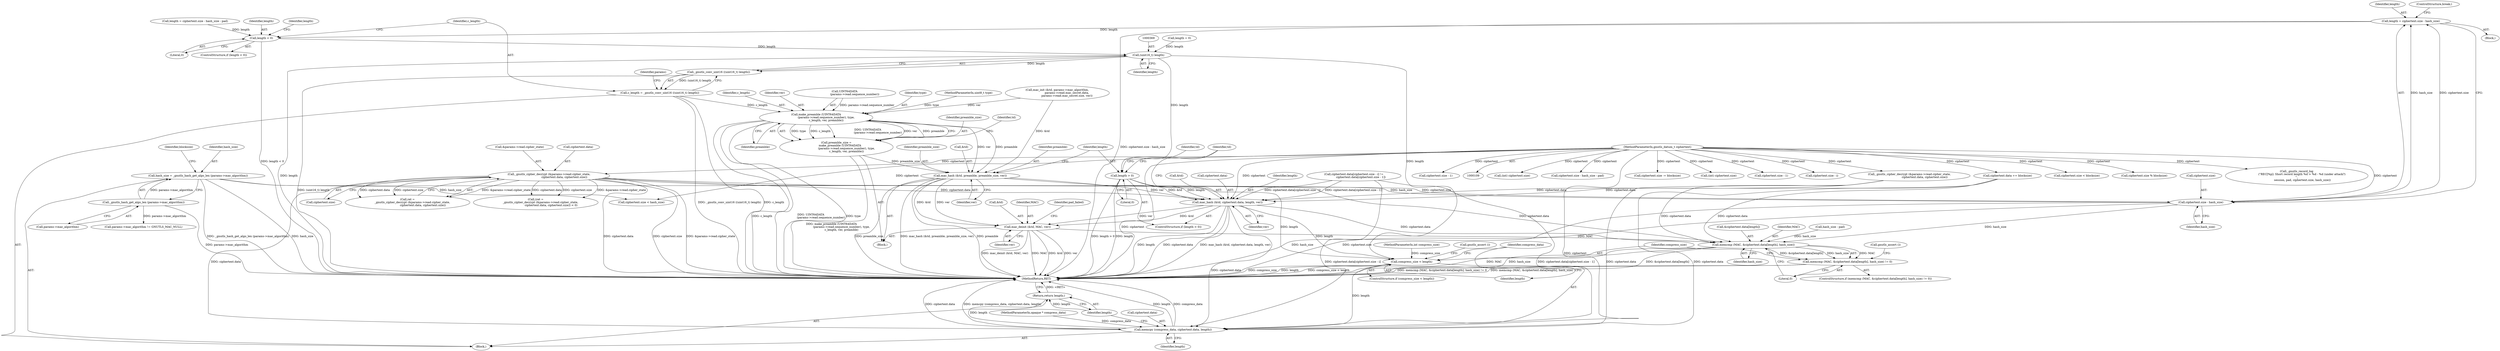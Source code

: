 digraph "0_savannah_422214868061370aeeb0ac9cd0f021a5c350a57d@integer" {
"1000177" [label="(Call,length = ciphertext.size - hash_size)"];
"1000179" [label="(Call,ciphertext.size - hash_size)"];
"1000159" [label="(Call,_gnutls_cipher_decrypt (&params->read.cipher_state,\n                                   ciphertext.data, ciphertext.size))"];
"1000113" [label="(MethodParameterIn,gnutls_datum_t ciphertext)"];
"1000136" [label="(Call,hash_size = _gnutls_hash_get_algo_len (params->mac_algorithm))"];
"1000138" [label="(Call,_gnutls_hash_get_algo_len (params->mac_algorithm))"];
"1000359" [label="(Call,length < 0)"];
"1000368" [label="(Call,(uint16_t) length)"];
"1000367" [label="(Call,_gnutls_conv_uint16 ((uint16_t) length))"];
"1000365" [label="(Call,c_length = _gnutls_conv_uint16 ((uint16_t) length))"];
"1000412" [label="(Call,make_preamble (UINT64DATA\n                       (params->read.sequence_number), type,\n                       c_length, ver, preamble))"];
"1000410" [label="(Call,preamble_size =\n        make_preamble (UINT64DATA\n                       (params->read.sequence_number), type,\n                       c_length, ver, preamble))"];
"1000423" [label="(Call,mac_hash (&td, preamble, preamble_size, ver))"];
"1000433" [label="(Call,mac_hash (&td, ciphertext.data, length, ver))"];
"1000441" [label="(Call,mac_deinit (&td, MAC, ver))"];
"1000456" [label="(Call,memcmp (MAC, &ciphertext.data[length], hash_size))"];
"1000455" [label="(Call,memcmp (MAC, &ciphertext.data[length], hash_size) != 0)"];
"1000471" [label="(Call,compress_size < length)"];
"1000478" [label="(Call,memcpy (compress_data, ciphertext.data, length))"];
"1000484" [label="(Return,return length;)"];
"1000430" [label="(Call,length > 0)"];
"1000467" [label="(Call,gnutls_assert ())"];
"1000486" [label="(MethodReturn,RET)"];
"1000445" [label="(Identifier,ver)"];
"1000464" [label="(Identifier,hash_size)"];
"1000362" [label="(Call,length = 0)"];
"1000273" [label="(Call,(int) ciphertext.size)"];
"1000422" [label="(Identifier,preamble)"];
"1000137" [label="(Identifier,hash_size)"];
"1000381" [label="(Call,mac_init (&td, params->mac_algorithm,\n                      params->read.mac_secret.data,\n                      params->read.mac_secret.size, ver))"];
"1000156" [label="(Call,(ret =\n           _gnutls_cipher_decrypt (&params->read.cipher_state,\n                                   ciphertext.data, ciphertext.size)) < 0)"];
"1000479" [label="(Identifier,compress_data)"];
"1000441" [label="(Call,mac_deinit (&td, MAC, ver))"];
"1000178" [label="(Identifier,length)"];
"1000410" [label="(Call,preamble_size =\n        make_preamble (UINT64DATA\n                       (params->read.sequence_number), type,\n                       c_length, ver, preamble))"];
"1000304" [label="(Call,length = ciphertext.size - hash_size - pad)"];
"1000470" [label="(ControlStructure,if (compress_size < length))"];
"1000116" [label="(Block,)"];
"1000426" [label="(Identifier,preamble)"];
"1000454" [label="(ControlStructure,if (memcmp (MAC, &ciphertext.data[length], hash_size) != 0))"];
"1000179" [label="(Call,ciphertext.size - hash_size)"];
"1000306" [label="(Call,ciphertext.size - hash_size - pad)"];
"1000114" [label="(MethodParameterIn,uint8_t type)"];
"1000234" [label="(Call,ciphertext.size -= blocksize)"];
"1000431" [label="(Identifier,length)"];
"1000484" [label="(Return,return length;)"];
"1000456" [label="(Call,memcmp (MAC, &ciphertext.data[length], hash_size))"];
"1000473" [label="(Identifier,length)"];
"1000177" [label="(Call,length = ciphertext.size - hash_size)"];
"1000367" [label="(Call,_gnutls_conv_uint16 ((uint16_t) length))"];
"1000143" [label="(Identifier,blocksize)"];
"1000331" [label="(Call,ciphertext.data[ciphertext.size - i] !=\n                ciphertext.data[ciphertext.size - 1])"];
"1000483" [label="(Identifier,length)"];
"1000458" [label="(Call,&ciphertext.data[length])"];
"1000443" [label="(Identifier,td)"];
"1000432" [label="(Literal,0)"];
"1000457" [label="(Identifier,MAC)"];
"1000136" [label="(Call,hash_size = _gnutls_hash_get_algo_len (params->mac_algorithm))"];
"1000160" [label="(Call,&params->read.cipher_state)"];
"1000169" [label="(Call,ciphertext.size)"];
"1000245" [label="(Call,ciphertext.size < hash_size)"];
"1000433" [label="(Call,mac_hash (&td, ciphertext.data, length, ver))"];
"1000423" [label="(Call,mac_hash (&td, preamble, preamble_size, ver))"];
"1000428" [label="(Identifier,ver)"];
"1000365" [label="(Call,c_length = _gnutls_conv_uint16 ((uint16_t) length))"];
"1000361" [label="(Literal,0)"];
"1000310" [label="(Call,hash_size - pad)"];
"1000425" [label="(Identifier,td)"];
"1000285" [label="(Call,(int) ciphertext.size)"];
"1000436" [label="(Call,ciphertext.data)"];
"1000444" [label="(Identifier,MAC)"];
"1000370" [label="(Identifier,length)"];
"1000427" [label="(Identifier,preamble_size)"];
"1000345" [label="(Call,ciphertext.size - 1)"];
"1000475" [label="(Call,gnutls_assert ())"];
"1000360" [label="(Identifier,length)"];
"1000372" [label="(Call,params->mac_algorithm != GNUTLS_MAC_NULL)"];
"1000448" [label="(Identifier,pad_failed)"];
"1000157" [label="(Call,ret =\n           _gnutls_cipher_decrypt (&params->read.cipher_state,\n                                   ciphertext.data, ciphertext.size))"];
"1000111" [label="(MethodParameterIn,opaque * compress_data)"];
"1000485" [label="(Identifier,length)"];
"1000359" [label="(Call,length < 0)"];
"1000480" [label="(Call,ciphertext.data)"];
"1000465" [label="(Literal,0)"];
"1000183" [label="(Identifier,hash_size)"];
"1000153" [label="(Block,)"];
"1000421" [label="(Identifier,ver)"];
"1000358" [label="(ControlStructure,if (length < 0))"];
"1000368" [label="(Call,(uint16_t) length)"];
"1000420" [label="(Identifier,c_length)"];
"1000336" [label="(Call,ciphertext.size - i)"];
"1000208" [label="(Call,_gnutls_cipher_decrypt (&params->read.cipher_state,\n                                   ciphertext.data, ciphertext.size))"];
"1000439" [label="(Identifier,length)"];
"1000139" [label="(Call,params->mac_algorithm)"];
"1000166" [label="(Call,ciphertext.data)"];
"1000188" [label="(Call,ciphertext.size < blocksize)"];
"1000413" [label="(Call,UINT64DATA\n                       (params->read.sequence_number))"];
"1000374" [label="(Identifier,params)"];
"1000411" [label="(Identifier,preamble_size)"];
"1000424" [label="(Call,&td)"];
"1000194" [label="(Call,ciphertext.size % blocksize)"];
"1000478" [label="(Call,memcpy (compress_data, ciphertext.data, length))"];
"1000180" [label="(Call,ciphertext.size)"];
"1000113" [label="(MethodParameterIn,gnutls_datum_t ciphertext)"];
"1000471" [label="(Call,compress_size < length)"];
"1000184" [label="(ControlStructure,break;)"];
"1000138" [label="(Call,_gnutls_hash_get_algo_len (params->mac_algorithm))"];
"1000419" [label="(Identifier,type)"];
"1000472" [label="(Identifier,compress_size)"];
"1000159" [label="(Call,_gnutls_cipher_decrypt (&params->read.cipher_state,\n                                   ciphertext.data, ciphertext.size))"];
"1000293" [label="(Call,_gnutls_record_log\n            (\"REC[%p]: Short record length %d > %d - %d (under attack?)\n\",\n             session, pad, ciphertext.size, hash_size))"];
"1000377" [label="(Block,)"];
"1000112" [label="(MethodParameterIn,int compress_size)"];
"1000429" [label="(ControlStructure,if (length > 0))"];
"1000434" [label="(Call,&td)"];
"1000430" [label="(Call,length > 0)"];
"1000261" [label="(Call,ciphertext.size - 1)"];
"1000412" [label="(Call,make_preamble (UINT64DATA\n                       (params->read.sequence_number), type,\n                       c_length, ver, preamble))"];
"1000440" [label="(Identifier,ver)"];
"1000455" [label="(Call,memcmp (MAC, &ciphertext.data[length], hash_size) != 0)"];
"1000442" [label="(Call,&td)"];
"1000363" [label="(Identifier,length)"];
"1000435" [label="(Identifier,td)"];
"1000239" [label="(Call,ciphertext.data += blocksize)"];
"1000366" [label="(Identifier,c_length)"];
"1000177" -> "1000153"  [label="AST: "];
"1000177" -> "1000179"  [label="CFG: "];
"1000178" -> "1000177"  [label="AST: "];
"1000179" -> "1000177"  [label="AST: "];
"1000184" -> "1000177"  [label="CFG: "];
"1000177" -> "1000486"  [label="DDG: ciphertext.size - hash_size"];
"1000179" -> "1000177"  [label="DDG: ciphertext.size"];
"1000179" -> "1000177"  [label="DDG: hash_size"];
"1000177" -> "1000359"  [label="DDG: length"];
"1000179" -> "1000183"  [label="CFG: "];
"1000180" -> "1000179"  [label="AST: "];
"1000183" -> "1000179"  [label="AST: "];
"1000179" -> "1000486"  [label="DDG: ciphertext.size"];
"1000179" -> "1000486"  [label="DDG: hash_size"];
"1000159" -> "1000179"  [label="DDG: ciphertext.size"];
"1000113" -> "1000179"  [label="DDG: ciphertext"];
"1000136" -> "1000179"  [label="DDG: hash_size"];
"1000179" -> "1000456"  [label="DDG: hash_size"];
"1000159" -> "1000157"  [label="AST: "];
"1000159" -> "1000169"  [label="CFG: "];
"1000160" -> "1000159"  [label="AST: "];
"1000166" -> "1000159"  [label="AST: "];
"1000169" -> "1000159"  [label="AST: "];
"1000157" -> "1000159"  [label="CFG: "];
"1000159" -> "1000486"  [label="DDG: ciphertext.size"];
"1000159" -> "1000486"  [label="DDG: &params->read.cipher_state"];
"1000159" -> "1000486"  [label="DDG: ciphertext.data"];
"1000159" -> "1000156"  [label="DDG: &params->read.cipher_state"];
"1000159" -> "1000156"  [label="DDG: ciphertext.data"];
"1000159" -> "1000156"  [label="DDG: ciphertext.size"];
"1000159" -> "1000157"  [label="DDG: &params->read.cipher_state"];
"1000159" -> "1000157"  [label="DDG: ciphertext.data"];
"1000159" -> "1000157"  [label="DDG: ciphertext.size"];
"1000113" -> "1000159"  [label="DDG: ciphertext"];
"1000159" -> "1000433"  [label="DDG: ciphertext.data"];
"1000159" -> "1000456"  [label="DDG: ciphertext.data"];
"1000159" -> "1000478"  [label="DDG: ciphertext.data"];
"1000113" -> "1000109"  [label="AST: "];
"1000113" -> "1000486"  [label="DDG: ciphertext"];
"1000113" -> "1000188"  [label="DDG: ciphertext"];
"1000113" -> "1000194"  [label="DDG: ciphertext"];
"1000113" -> "1000208"  [label="DDG: ciphertext"];
"1000113" -> "1000234"  [label="DDG: ciphertext"];
"1000113" -> "1000239"  [label="DDG: ciphertext"];
"1000113" -> "1000245"  [label="DDG: ciphertext"];
"1000113" -> "1000261"  [label="DDG: ciphertext"];
"1000113" -> "1000273"  [label="DDG: ciphertext"];
"1000113" -> "1000285"  [label="DDG: ciphertext"];
"1000113" -> "1000293"  [label="DDG: ciphertext"];
"1000113" -> "1000306"  [label="DDG: ciphertext"];
"1000113" -> "1000336"  [label="DDG: ciphertext"];
"1000113" -> "1000345"  [label="DDG: ciphertext"];
"1000113" -> "1000433"  [label="DDG: ciphertext"];
"1000113" -> "1000478"  [label="DDG: ciphertext"];
"1000136" -> "1000116"  [label="AST: "];
"1000136" -> "1000138"  [label="CFG: "];
"1000137" -> "1000136"  [label="AST: "];
"1000138" -> "1000136"  [label="AST: "];
"1000143" -> "1000136"  [label="CFG: "];
"1000136" -> "1000486"  [label="DDG: _gnutls_hash_get_algo_len (params->mac_algorithm)"];
"1000136" -> "1000486"  [label="DDG: hash_size"];
"1000138" -> "1000136"  [label="DDG: params->mac_algorithm"];
"1000136" -> "1000245"  [label="DDG: hash_size"];
"1000138" -> "1000139"  [label="CFG: "];
"1000139" -> "1000138"  [label="AST: "];
"1000138" -> "1000486"  [label="DDG: params->mac_algorithm"];
"1000138" -> "1000372"  [label="DDG: params->mac_algorithm"];
"1000359" -> "1000358"  [label="AST: "];
"1000359" -> "1000361"  [label="CFG: "];
"1000360" -> "1000359"  [label="AST: "];
"1000361" -> "1000359"  [label="AST: "];
"1000363" -> "1000359"  [label="CFG: "];
"1000366" -> "1000359"  [label="CFG: "];
"1000359" -> "1000486"  [label="DDG: length < 0"];
"1000304" -> "1000359"  [label="DDG: length"];
"1000359" -> "1000368"  [label="DDG: length"];
"1000368" -> "1000367"  [label="AST: "];
"1000368" -> "1000370"  [label="CFG: "];
"1000369" -> "1000368"  [label="AST: "];
"1000370" -> "1000368"  [label="AST: "];
"1000367" -> "1000368"  [label="CFG: "];
"1000368" -> "1000486"  [label="DDG: length"];
"1000368" -> "1000367"  [label="DDG: length"];
"1000362" -> "1000368"  [label="DDG: length"];
"1000368" -> "1000430"  [label="DDG: length"];
"1000368" -> "1000471"  [label="DDG: length"];
"1000367" -> "1000365"  [label="AST: "];
"1000365" -> "1000367"  [label="CFG: "];
"1000367" -> "1000486"  [label="DDG: (uint16_t) length"];
"1000367" -> "1000365"  [label="DDG: (uint16_t) length"];
"1000365" -> "1000116"  [label="AST: "];
"1000366" -> "1000365"  [label="AST: "];
"1000374" -> "1000365"  [label="CFG: "];
"1000365" -> "1000486"  [label="DDG: _gnutls_conv_uint16 ((uint16_t) length)"];
"1000365" -> "1000486"  [label="DDG: c_length"];
"1000365" -> "1000412"  [label="DDG: c_length"];
"1000412" -> "1000410"  [label="AST: "];
"1000412" -> "1000422"  [label="CFG: "];
"1000413" -> "1000412"  [label="AST: "];
"1000419" -> "1000412"  [label="AST: "];
"1000420" -> "1000412"  [label="AST: "];
"1000421" -> "1000412"  [label="AST: "];
"1000422" -> "1000412"  [label="AST: "];
"1000410" -> "1000412"  [label="CFG: "];
"1000412" -> "1000486"  [label="DDG: c_length"];
"1000412" -> "1000486"  [label="DDG: UINT64DATA\n                       (params->read.sequence_number)"];
"1000412" -> "1000486"  [label="DDG: type"];
"1000412" -> "1000410"  [label="DDG: type"];
"1000412" -> "1000410"  [label="DDG: c_length"];
"1000412" -> "1000410"  [label="DDG: UINT64DATA\n                       (params->read.sequence_number)"];
"1000412" -> "1000410"  [label="DDG: ver"];
"1000412" -> "1000410"  [label="DDG: preamble"];
"1000413" -> "1000412"  [label="DDG: params->read.sequence_number"];
"1000114" -> "1000412"  [label="DDG: type"];
"1000381" -> "1000412"  [label="DDG: ver"];
"1000412" -> "1000423"  [label="DDG: preamble"];
"1000412" -> "1000423"  [label="DDG: ver"];
"1000410" -> "1000377"  [label="AST: "];
"1000411" -> "1000410"  [label="AST: "];
"1000425" -> "1000410"  [label="CFG: "];
"1000410" -> "1000486"  [label="DDG: make_preamble (UINT64DATA\n                       (params->read.sequence_number), type,\n                       c_length, ver, preamble)"];
"1000410" -> "1000423"  [label="DDG: preamble_size"];
"1000423" -> "1000377"  [label="AST: "];
"1000423" -> "1000428"  [label="CFG: "];
"1000424" -> "1000423"  [label="AST: "];
"1000426" -> "1000423"  [label="AST: "];
"1000427" -> "1000423"  [label="AST: "];
"1000428" -> "1000423"  [label="AST: "];
"1000431" -> "1000423"  [label="CFG: "];
"1000423" -> "1000486"  [label="DDG: preamble_size"];
"1000423" -> "1000486"  [label="DDG: preamble"];
"1000423" -> "1000486"  [label="DDG: mac_hash (&td, preamble, preamble_size, ver)"];
"1000381" -> "1000423"  [label="DDG: &td"];
"1000423" -> "1000433"  [label="DDG: &td"];
"1000423" -> "1000433"  [label="DDG: ver"];
"1000423" -> "1000441"  [label="DDG: &td"];
"1000423" -> "1000441"  [label="DDG: ver"];
"1000433" -> "1000429"  [label="AST: "];
"1000433" -> "1000440"  [label="CFG: "];
"1000434" -> "1000433"  [label="AST: "];
"1000436" -> "1000433"  [label="AST: "];
"1000439" -> "1000433"  [label="AST: "];
"1000440" -> "1000433"  [label="AST: "];
"1000443" -> "1000433"  [label="CFG: "];
"1000433" -> "1000486"  [label="DDG: ciphertext.data"];
"1000433" -> "1000486"  [label="DDG: mac_hash (&td, ciphertext.data, length, ver)"];
"1000433" -> "1000486"  [label="DDG: length"];
"1000239" -> "1000433"  [label="DDG: ciphertext.data"];
"1000331" -> "1000433"  [label="DDG: ciphertext.data[ciphertext.size - i]"];
"1000331" -> "1000433"  [label="DDG: ciphertext.data[ciphertext.size - 1]"];
"1000208" -> "1000433"  [label="DDG: ciphertext.data"];
"1000430" -> "1000433"  [label="DDG: length"];
"1000433" -> "1000441"  [label="DDG: &td"];
"1000433" -> "1000441"  [label="DDG: ver"];
"1000433" -> "1000456"  [label="DDG: ciphertext.data"];
"1000433" -> "1000471"  [label="DDG: length"];
"1000433" -> "1000478"  [label="DDG: ciphertext.data"];
"1000441" -> "1000377"  [label="AST: "];
"1000441" -> "1000445"  [label="CFG: "];
"1000442" -> "1000441"  [label="AST: "];
"1000444" -> "1000441"  [label="AST: "];
"1000445" -> "1000441"  [label="AST: "];
"1000448" -> "1000441"  [label="CFG: "];
"1000441" -> "1000486"  [label="DDG: &td"];
"1000441" -> "1000486"  [label="DDG: ver"];
"1000441" -> "1000486"  [label="DDG: mac_deinit (&td, MAC, ver)"];
"1000441" -> "1000486"  [label="DDG: MAC"];
"1000441" -> "1000456"  [label="DDG: MAC"];
"1000456" -> "1000455"  [label="AST: "];
"1000456" -> "1000464"  [label="CFG: "];
"1000457" -> "1000456"  [label="AST: "];
"1000458" -> "1000456"  [label="AST: "];
"1000464" -> "1000456"  [label="AST: "];
"1000465" -> "1000456"  [label="CFG: "];
"1000456" -> "1000486"  [label="DDG: MAC"];
"1000456" -> "1000486"  [label="DDG: hash_size"];
"1000456" -> "1000486"  [label="DDG: &ciphertext.data[length]"];
"1000456" -> "1000455"  [label="DDG: MAC"];
"1000456" -> "1000455"  [label="DDG: &ciphertext.data[length]"];
"1000456" -> "1000455"  [label="DDG: hash_size"];
"1000239" -> "1000456"  [label="DDG: ciphertext.data"];
"1000208" -> "1000456"  [label="DDG: ciphertext.data"];
"1000310" -> "1000456"  [label="DDG: hash_size"];
"1000455" -> "1000454"  [label="AST: "];
"1000455" -> "1000465"  [label="CFG: "];
"1000465" -> "1000455"  [label="AST: "];
"1000467" -> "1000455"  [label="CFG: "];
"1000472" -> "1000455"  [label="CFG: "];
"1000455" -> "1000486"  [label="DDG: memcmp (MAC, &ciphertext.data[length], hash_size) != 0"];
"1000455" -> "1000486"  [label="DDG: memcmp (MAC, &ciphertext.data[length], hash_size)"];
"1000471" -> "1000470"  [label="AST: "];
"1000471" -> "1000473"  [label="CFG: "];
"1000472" -> "1000471"  [label="AST: "];
"1000473" -> "1000471"  [label="AST: "];
"1000475" -> "1000471"  [label="CFG: "];
"1000479" -> "1000471"  [label="CFG: "];
"1000471" -> "1000486"  [label="DDG: compress_size"];
"1000471" -> "1000486"  [label="DDG: length"];
"1000471" -> "1000486"  [label="DDG: compress_size < length"];
"1000112" -> "1000471"  [label="DDG: compress_size"];
"1000430" -> "1000471"  [label="DDG: length"];
"1000471" -> "1000478"  [label="DDG: length"];
"1000478" -> "1000116"  [label="AST: "];
"1000478" -> "1000483"  [label="CFG: "];
"1000479" -> "1000478"  [label="AST: "];
"1000480" -> "1000478"  [label="AST: "];
"1000483" -> "1000478"  [label="AST: "];
"1000485" -> "1000478"  [label="CFG: "];
"1000478" -> "1000486"  [label="DDG: length"];
"1000478" -> "1000486"  [label="DDG: compress_data"];
"1000478" -> "1000486"  [label="DDG: ciphertext.data"];
"1000478" -> "1000486"  [label="DDG: memcpy (compress_data, ciphertext.data, length)"];
"1000111" -> "1000478"  [label="DDG: compress_data"];
"1000239" -> "1000478"  [label="DDG: ciphertext.data"];
"1000331" -> "1000478"  [label="DDG: ciphertext.data[ciphertext.size - i]"];
"1000331" -> "1000478"  [label="DDG: ciphertext.data[ciphertext.size - 1]"];
"1000208" -> "1000478"  [label="DDG: ciphertext.data"];
"1000478" -> "1000484"  [label="DDG: length"];
"1000484" -> "1000116"  [label="AST: "];
"1000484" -> "1000485"  [label="CFG: "];
"1000485" -> "1000484"  [label="AST: "];
"1000486" -> "1000484"  [label="CFG: "];
"1000484" -> "1000486"  [label="DDG: <RET>"];
"1000485" -> "1000484"  [label="DDG: length"];
"1000430" -> "1000429"  [label="AST: "];
"1000430" -> "1000432"  [label="CFG: "];
"1000431" -> "1000430"  [label="AST: "];
"1000432" -> "1000430"  [label="AST: "];
"1000435" -> "1000430"  [label="CFG: "];
"1000443" -> "1000430"  [label="CFG: "];
"1000430" -> "1000486"  [label="DDG: length"];
"1000430" -> "1000486"  [label="DDG: length > 0"];
}
